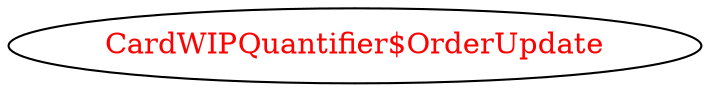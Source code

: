 digraph dependencyGraph {
 concentrate=true;
 ranksep="2.0";
 rankdir="LR"; 
 splines="ortho";
"CardWIPQuantifier$OrderUpdate" [fontcolor="red"];
}